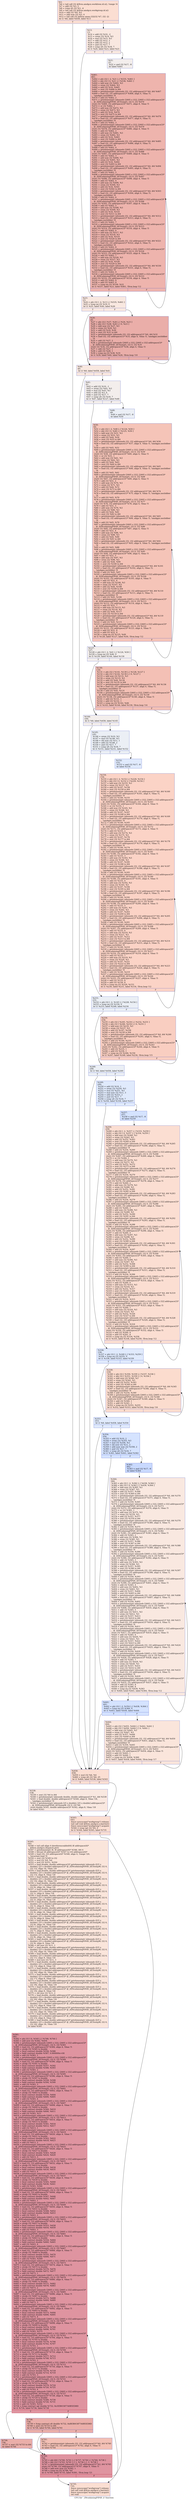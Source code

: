 digraph "CFG for '_Z9cudaisingPiPdS_ii' function" {
	label="CFG for '_Z9cudaisingPiPdS_ii' function";

	Node0x538f000 [shape=record,color="#3d50c3ff", style=filled, fillcolor="#f7b59970",label="{%5:\l  %6 = tail call i32 @llvm.amdgcn.workitem.id.x(), !range !4\l  %7 = add i32 %3, 2\l  %8 = icmp slt i32 %3, -4\l  %9 = tail call i32 @llvm.amdgcn.workgroup.id.x()\l  %10 = add i32 %9, %3\l  %11 = add nsw i32 %3, 4\l  %12 = tail call i32 @llvm.smax.i32(i32 %7, i32 -2)\l  br i1 %8, label %458, label %13\l|{<s0>T|<s1>F}}"];
	Node0x538f000:s0 -> Node0x5390aa0;
	Node0x538f000:s1 -> Node0x5390b30;
	Node0x5390b30 [shape=record,color="#3d50c3ff", style=filled, fillcolor="#f1ccb870",label="{%13:\l13:                                               \l  %14 = add i32 %10, -2\l  %15 = urem i32 %14, %3\l  %16 = mul i32 %15, %3\l  %17 = add i32 %12, 3\l  %18 = add i32 %12, 2\l  %19 = and i32 %17, 7\l  %20 = icmp ult i32 %18, 7\l  br i1 %20, label %23, label %21\l|{<s0>T|<s1>F}}"];
	Node0x5390b30:s0 -> Node0x5391170;
	Node0x5390b30:s1 -> Node0x53911c0;
	Node0x53911c0 [shape=record,color="#3d50c3ff", style=filled, fillcolor="#e3d9d370",label="{%21:\l21:                                               \l  %22 = and i32 %17, -8\l  br label %461\l}"];
	Node0x53911c0 -> Node0x5391390;
	Node0x5391170 [shape=record,color="#3d50c3ff", style=filled, fillcolor="#f1ccb870",label="{%23:\l23:                                               \l  %24 = phi i32 [ -2, %13 ], [ %535, %461 ]\l  %25 = icmp eq i32 %19, 0\l  br i1 %25, label %40, label %26\l|{<s0>T|<s1>F}}"];
	Node0x5391170:s0 -> Node0x53915f0;
	Node0x5391170:s1 -> Node0x5391680;
	Node0x5391680 [shape=record,color="#3d50c3ff", style=filled, fillcolor="#d0473d70",label="{%26:\l26:                                               \l  %27 = phi i32 [ %37, %26 ], [ %24, %23 ]\l  %28 = phi i32 [ %38, %26 ], [ 0, %23 ]\l  %29 = add nsw i32 %27, %3\l  %30 = srem i32 %29, %3\l  %31 = add i32 %16, %30\l  %32 = zext i32 %31 to i64\l  %33 = getelementptr inbounds i32, i32 addrspace(1)* %0, i64 %32\l  %34 = load i32, i32 addrspace(1)* %33, align 4, !tbaa !5, !amdgpu.noclobber\l... !9\l  %35 = add i32 %27, 2\l  %36 = getelementptr inbounds [2605 x i32], [2605 x i32] addrspace(3)*\l... @_ZZ9cudaisingPiPdS_iiE5tempG, i32 0, i32 %35\l  store i32 %34, i32 addrspace(3)* %36, align 4, !tbaa !5\l  %37 = add i32 %27, 1\l  %38 = add i32 %28, 1\l  %39 = icmp eq i32 %38, %19\l  br i1 %39, label %40, label %26, !llvm.loop !10\l|{<s0>T|<s1>F}}"];
	Node0x5391680:s0 -> Node0x53915f0;
	Node0x5391680:s1 -> Node0x5391680;
	Node0x53915f0 [shape=record,color="#3d50c3ff", style=filled, fillcolor="#f1ccb870",label="{%40:\l40:                                               \l  br i1 %8, label %458, label %41\l|{<s0>T|<s1>F}}"];
	Node0x53915f0:s0 -> Node0x5390aa0;
	Node0x53915f0:s1 -> Node0x5392c80;
	Node0x5392c80 [shape=record,color="#3d50c3ff", style=filled, fillcolor="#e3d9d370",label="{%41:\l41:                                               \l  %42 = add i32 %10, -1\l  %43 = urem i32 %42, %3\l  %44 = mul i32 %43, %3\l  %45 = add i32 %3, 6\l  %46 = and i32 %17, 7\l  %47 = icmp ult i32 %18, 7\l  br i1 %47, label %127, label %48\l|{<s0>T|<s1>F}}"];
	Node0x5392c80:s0 -> Node0x53930e0;
	Node0x5392c80:s1 -> Node0x5393130;
	Node0x5393130 [shape=record,color="#3d50c3ff", style=filled, fillcolor="#d1dae970",label="{%48:\l48:                                               \l  %49 = and i32 %17, -8\l  br label %50\l}"];
	Node0x5393130 -> Node0x5393300;
	Node0x5393300 [shape=record,color="#3d50c3ff", style=filled, fillcolor="#e97a5f70",label="{%50:\l50:                                               \l  %51 = phi i32 [ -2, %48 ], [ %124, %50 ]\l  %52 = phi i32 [ 0, %48 ], [ %125, %50 ]\l  %53 = add nsw i32 %51, %3\l  %54 = srem i32 %53, %3\l  %55 = add i32 %44, %54\l  %56 = zext i32 %55 to i64\l  %57 = getelementptr inbounds i32, i32 addrspace(1)* %0, i64 %56\l  %58 = load i32, i32 addrspace(1)* %57, align 4, !tbaa !5, !amdgpu.noclobber\l... !9\l  %59 = add i32 %45, %51\l  %60 = getelementptr inbounds [2605 x i32], [2605 x i32] addrspace(3)*\l... @_ZZ9cudaisingPiPdS_iiE5tempG, i32 0, i32 %59\l  store i32 %58, i32 addrspace(3)* %60, align 4, !tbaa !5\l  %61 = or i32 %51, 1\l  %62 = add nsw i32 %61, %3\l  %63 = srem i32 %62, %3\l  %64 = add i32 %44, %63\l  %65 = zext i32 %64 to i64\l  %66 = getelementptr inbounds i32, i32 addrspace(1)* %0, i64 %65\l  %67 = load i32, i32 addrspace(1)* %66, align 4, !tbaa !5, !amdgpu.noclobber\l... !9\l  %68 = add i32 %45, %61\l  %69 = getelementptr inbounds [2605 x i32], [2605 x i32] addrspace(3)*\l... @_ZZ9cudaisingPiPdS_iiE5tempG, i32 0, i32 %68\l  store i32 %67, i32 addrspace(3)* %69, align 4, !tbaa !5\l  %70 = add i32 %51, 2\l  %71 = add nsw i32 %70, %3\l  %72 = srem i32 %71, %3\l  %73 = add i32 %44, %72\l  %74 = zext i32 %73 to i64\l  %75 = getelementptr inbounds i32, i32 addrspace(1)* %0, i64 %74\l  %76 = load i32, i32 addrspace(1)* %75, align 4, !tbaa !5, !amdgpu.noclobber\l... !9\l  %77 = add i32 %45, %70\l  %78 = getelementptr inbounds [2605 x i32], [2605 x i32] addrspace(3)*\l... @_ZZ9cudaisingPiPdS_iiE5tempG, i32 0, i32 %77\l  store i32 %76, i32 addrspace(3)* %78, align 4, !tbaa !5\l  %79 = add i32 %51, 3\l  %80 = add nsw i32 %79, %3\l  %81 = srem i32 %80, %3\l  %82 = add i32 %44, %81\l  %83 = zext i32 %82 to i64\l  %84 = getelementptr inbounds i32, i32 addrspace(1)* %0, i64 %83\l  %85 = load i32, i32 addrspace(1)* %84, align 4, !tbaa !5, !amdgpu.noclobber\l... !9\l  %86 = add i32 %45, %79\l  %87 = getelementptr inbounds [2605 x i32], [2605 x i32] addrspace(3)*\l... @_ZZ9cudaisingPiPdS_iiE5tempG, i32 0, i32 %86\l  store i32 %85, i32 addrspace(3)* %87, align 4, !tbaa !5\l  %88 = add i32 %51, 4\l  %89 = add nsw i32 %88, %3\l  %90 = srem i32 %89, %3\l  %91 = add i32 %44, %90\l  %92 = zext i32 %91 to i64\l  %93 = getelementptr inbounds i32, i32 addrspace(1)* %0, i64 %92\l  %94 = load i32, i32 addrspace(1)* %93, align 4, !tbaa !5, !amdgpu.noclobber\l... !9\l  %95 = add i32 %45, %88\l  %96 = getelementptr inbounds [2605 x i32], [2605 x i32] addrspace(3)*\l... @_ZZ9cudaisingPiPdS_iiE5tempG, i32 0, i32 %95\l  store i32 %94, i32 addrspace(3)* %96, align 4, !tbaa !5\l  %97 = add i32 %51, 5\l  %98 = add nsw i32 %97, %3\l  %99 = srem i32 %98, %3\l  %100 = add i32 %44, %99\l  %101 = zext i32 %100 to i64\l  %102 = getelementptr inbounds i32, i32 addrspace(1)* %0, i64 %101\l  %103 = load i32, i32 addrspace(1)* %102, align 4, !tbaa !5,\l... !amdgpu.noclobber !9\l  %104 = add i32 %45, %97\l  %105 = getelementptr inbounds [2605 x i32], [2605 x i32] addrspace(3)*\l... @_ZZ9cudaisingPiPdS_iiE5tempG, i32 0, i32 %104\l  store i32 %103, i32 addrspace(3)* %105, align 4, !tbaa !5\l  %106 = add i32 %51, 6\l  %107 = add nsw i32 %106, %3\l  %108 = srem i32 %107, %3\l  %109 = add i32 %44, %108\l  %110 = zext i32 %109 to i64\l  %111 = getelementptr inbounds i32, i32 addrspace(1)* %0, i64 %110\l  %112 = load i32, i32 addrspace(1)* %111, align 4, !tbaa !5,\l... !amdgpu.noclobber !9\l  %113 = add i32 %45, %106\l  %114 = getelementptr inbounds [2605 x i32], [2605 x i32] addrspace(3)*\l... @_ZZ9cudaisingPiPdS_iiE5tempG, i32 0, i32 %113\l  store i32 %112, i32 addrspace(3)* %114, align 4, !tbaa !5\l  %115 = add i32 %51, 7\l  %116 = add nsw i32 %115, %3\l  %117 = srem i32 %116, %3\l  %118 = add i32 %44, %117\l  %119 = zext i32 %118 to i64\l  %120 = getelementptr inbounds i32, i32 addrspace(1)* %0, i64 %119\l  %121 = load i32, i32 addrspace(1)* %120, align 4, !tbaa !5,\l... !amdgpu.noclobber !9\l  %122 = add i32 %45, %115\l  %123 = getelementptr inbounds [2605 x i32], [2605 x i32] addrspace(3)*\l... @_ZZ9cudaisingPiPdS_iiE5tempG, i32 0, i32 %122\l  store i32 %121, i32 addrspace(3)* %123, align 4, !tbaa !5\l  %124 = add i32 %51, 8\l  %125 = add i32 %52, 8\l  %126 = icmp eq i32 %125, %49\l  br i1 %126, label %127, label %50, !llvm.loop !12\l|{<s0>T|<s1>F}}"];
	Node0x5393300:s0 -> Node0x53930e0;
	Node0x5393300:s1 -> Node0x5393300;
	Node0x53930e0 [shape=record,color="#3d50c3ff", style=filled, fillcolor="#e3d9d370",label="{%127:\l127:                                              \l  %128 = phi i32 [ -2, %41 ], [ %124, %50 ]\l  %129 = icmp eq i32 %46, 0\l  br i1 %129, label %144, label %130\l|{<s0>T|<s1>F}}"];
	Node0x53930e0:s0 -> Node0x5394460;
	Node0x53930e0:s1 -> Node0x53944b0;
	Node0x53944b0 [shape=record,color="#3d50c3ff", style=filled, fillcolor="#e5705870",label="{%130:\l130:                                              \l  %131 = phi i32 [ %141, %130 ], [ %128, %127 ]\l  %132 = phi i32 [ %142, %130 ], [ 0, %127 ]\l  %133 = add nsw i32 %131, %3\l  %134 = srem i32 %133, %3\l  %135 = add i32 %44, %134\l  %136 = zext i32 %135 to i64\l  %137 = getelementptr inbounds i32, i32 addrspace(1)* %0, i64 %136\l  %138 = load i32, i32 addrspace(1)* %137, align 4, !tbaa !5,\l... !amdgpu.noclobber !9\l  %139 = add i32 %45, %131\l  %140 = getelementptr inbounds [2605 x i32], [2605 x i32] addrspace(3)*\l... @_ZZ9cudaisingPiPdS_iiE5tempG, i32 0, i32 %139\l  store i32 %138, i32 addrspace(3)* %140, align 4, !tbaa !5\l  %141 = add i32 %131, 1\l  %142 = add i32 %132, 1\l  %143 = icmp eq i32 %142, %46\l  br i1 %143, label %144, label %130, !llvm.loop !14\l|{<s0>T|<s1>F}}"];
	Node0x53944b0:s0 -> Node0x5394460;
	Node0x53944b0:s1 -> Node0x53944b0;
	Node0x5394460 [shape=record,color="#3d50c3ff", style=filled, fillcolor="#e3d9d370",label="{%144:\l144:                                              \l  br i1 %8, label %458, label %145\l|{<s0>T|<s1>F}}"];
	Node0x5394460:s0 -> Node0x5390aa0;
	Node0x5394460:s1 -> Node0x53980f0;
	Node0x53980f0 [shape=record,color="#3d50c3ff", style=filled, fillcolor="#d1dae970",label="{%145:\l145:                                              \l  %146 = urem i32 %10, %3\l  %147 = mul i32 %146, %3\l  %148 = shl nsw i32 %11, 1\l  %149 = add i32 %148, 2\l  %150 = and i32 %17, 7\l  %151 = icmp ult i32 %18, 7\l  br i1 %151, label %231, label %152\l|{<s0>T|<s1>F}}"];
	Node0x53980f0:s0 -> Node0x5398550;
	Node0x53980f0:s1 -> Node0x53985a0;
	Node0x53985a0 [shape=record,color="#3d50c3ff", style=filled, fillcolor="#b9d0f970",label="{%152:\l152:                                              \l  %153 = and i32 %17, -8\l  br label %154\l}"];
	Node0x53985a0 -> Node0x5398770;
	Node0x5398770 [shape=record,color="#3d50c3ff", style=filled, fillcolor="#f59c7d70",label="{%154:\l154:                                              \l  %155 = phi i32 [ -2, %152 ], [ %228, %154 ]\l  %156 = phi i32 [ 0, %152 ], [ %229, %154 ]\l  %157 = add nsw i32 %155, %3\l  %158 = srem i32 %157, %3\l  %159 = add i32 %147, %158\l  %160 = zext i32 %159 to i64\l  %161 = getelementptr inbounds i32, i32 addrspace(1)* %0, i64 %160\l  %162 = load i32, i32 addrspace(1)* %161, align 4, !tbaa !5,\l... !amdgpu.noclobber !9\l  %163 = add i32 %149, %155\l  %164 = getelementptr inbounds [2605 x i32], [2605 x i32] addrspace(3)*\l... @_ZZ9cudaisingPiPdS_iiE5tempG, i32 0, i32 %163\l  store i32 %162, i32 addrspace(3)* %164, align 8, !tbaa !5\l  %165 = or i32 %155, 1\l  %166 = add nsw i32 %165, %3\l  %167 = srem i32 %166, %3\l  %168 = add i32 %147, %167\l  %169 = zext i32 %168 to i64\l  %170 = getelementptr inbounds i32, i32 addrspace(1)* %0, i64 %169\l  %171 = load i32, i32 addrspace(1)* %170, align 4, !tbaa !5,\l... !amdgpu.noclobber !9\l  %172 = add i32 %149, %165\l  %173 = getelementptr inbounds [2605 x i32], [2605 x i32] addrspace(3)*\l... @_ZZ9cudaisingPiPdS_iiE5tempG, i32 0, i32 %172\l  store i32 %171, i32 addrspace(3)* %173, align 4, !tbaa !5\l  %174 = add i32 %155, 2\l  %175 = add nsw i32 %174, %3\l  %176 = srem i32 %175, %3\l  %177 = add i32 %147, %176\l  %178 = zext i32 %177 to i64\l  %179 = getelementptr inbounds i32, i32 addrspace(1)* %0, i64 %178\l  %180 = load i32, i32 addrspace(1)* %179, align 4, !tbaa !5,\l... !amdgpu.noclobber !9\l  %181 = add i32 %149, %174\l  %182 = getelementptr inbounds [2605 x i32], [2605 x i32] addrspace(3)*\l... @_ZZ9cudaisingPiPdS_iiE5tempG, i32 0, i32 %181\l  store i32 %180, i32 addrspace(3)* %182, align 8, !tbaa !5\l  %183 = add i32 %155, 3\l  %184 = add nsw i32 %183, %3\l  %185 = srem i32 %184, %3\l  %186 = add i32 %147, %185\l  %187 = zext i32 %186 to i64\l  %188 = getelementptr inbounds i32, i32 addrspace(1)* %0, i64 %187\l  %189 = load i32, i32 addrspace(1)* %188, align 4, !tbaa !5,\l... !amdgpu.noclobber !9\l  %190 = add i32 %149, %183\l  %191 = getelementptr inbounds [2605 x i32], [2605 x i32] addrspace(3)*\l... @_ZZ9cudaisingPiPdS_iiE5tempG, i32 0, i32 %190\l  store i32 %189, i32 addrspace(3)* %191, align 4, !tbaa !5\l  %192 = add i32 %155, 4\l  %193 = add nsw i32 %192, %3\l  %194 = srem i32 %193, %3\l  %195 = add i32 %147, %194\l  %196 = zext i32 %195 to i64\l  %197 = getelementptr inbounds i32, i32 addrspace(1)* %0, i64 %196\l  %198 = load i32, i32 addrspace(1)* %197, align 4, !tbaa !5,\l... !amdgpu.noclobber !9\l  %199 = add i32 %149, %192\l  %200 = getelementptr inbounds [2605 x i32], [2605 x i32] addrspace(3)*\l... @_ZZ9cudaisingPiPdS_iiE5tempG, i32 0, i32 %199\l  store i32 %198, i32 addrspace(3)* %200, align 8, !tbaa !5\l  %201 = add i32 %155, 5\l  %202 = add nsw i32 %201, %3\l  %203 = srem i32 %202, %3\l  %204 = add i32 %147, %203\l  %205 = zext i32 %204 to i64\l  %206 = getelementptr inbounds i32, i32 addrspace(1)* %0, i64 %205\l  %207 = load i32, i32 addrspace(1)* %206, align 4, !tbaa !5,\l... !amdgpu.noclobber !9\l  %208 = add i32 %149, %201\l  %209 = getelementptr inbounds [2605 x i32], [2605 x i32] addrspace(3)*\l... @_ZZ9cudaisingPiPdS_iiE5tempG, i32 0, i32 %208\l  store i32 %207, i32 addrspace(3)* %209, align 4, !tbaa !5\l  %210 = add i32 %155, 6\l  %211 = add nsw i32 %210, %3\l  %212 = srem i32 %211, %3\l  %213 = add i32 %147, %212\l  %214 = zext i32 %213 to i64\l  %215 = getelementptr inbounds i32, i32 addrspace(1)* %0, i64 %214\l  %216 = load i32, i32 addrspace(1)* %215, align 4, !tbaa !5,\l... !amdgpu.noclobber !9\l  %217 = add i32 %149, %210\l  %218 = getelementptr inbounds [2605 x i32], [2605 x i32] addrspace(3)*\l... @_ZZ9cudaisingPiPdS_iiE5tempG, i32 0, i32 %217\l  store i32 %216, i32 addrspace(3)* %218, align 8, !tbaa !5\l  %219 = add i32 %155, 7\l  %220 = add nsw i32 %219, %3\l  %221 = srem i32 %220, %3\l  %222 = add i32 %147, %221\l  %223 = zext i32 %222 to i64\l  %224 = getelementptr inbounds i32, i32 addrspace(1)* %0, i64 %223\l  %225 = load i32, i32 addrspace(1)* %224, align 4, !tbaa !5,\l... !amdgpu.noclobber !9\l  %226 = add i32 %149, %219\l  %227 = getelementptr inbounds [2605 x i32], [2605 x i32] addrspace(3)*\l... @_ZZ9cudaisingPiPdS_iiE5tempG, i32 0, i32 %226\l  store i32 %225, i32 addrspace(3)* %227, align 4, !tbaa !5\l  %228 = add i32 %155, 8\l  %229 = add i32 %156, 8\l  %230 = icmp eq i32 %229, %153\l  br i1 %230, label %231, label %154, !llvm.loop !12\l|{<s0>T|<s1>F}}"];
	Node0x5398770:s0 -> Node0x5398550;
	Node0x5398770:s1 -> Node0x5398770;
	Node0x5398550 [shape=record,color="#3d50c3ff", style=filled, fillcolor="#d1dae970",label="{%231:\l231:                                              \l  %232 = phi i32 [ -2, %145 ], [ %228, %154 ]\l  %233 = icmp eq i32 %150, 0\l  br i1 %233, label %248, label %234\l|{<s0>T|<s1>F}}"];
	Node0x5398550:s0 -> Node0x539c1e0;
	Node0x5398550:s1 -> Node0x539c230;
	Node0x539c230 [shape=record,color="#3d50c3ff", style=filled, fillcolor="#f2907270",label="{%234:\l234:                                              \l  %235 = phi i32 [ %245, %234 ], [ %232, %231 ]\l  %236 = phi i32 [ %246, %234 ], [ 0, %231 ]\l  %237 = add nsw i32 %235, %3\l  %238 = srem i32 %237, %3\l  %239 = add i32 %147, %238\l  %240 = zext i32 %239 to i64\l  %241 = getelementptr inbounds i32, i32 addrspace(1)* %0, i64 %240\l  %242 = load i32, i32 addrspace(1)* %241, align 4, !tbaa !5,\l... !amdgpu.noclobber !9\l  %243 = add i32 %149, %235\l  %244 = getelementptr inbounds [2605 x i32], [2605 x i32] addrspace(3)*\l... @_ZZ9cudaisingPiPdS_iiE5tempG, i32 0, i32 %243\l  store i32 %242, i32 addrspace(3)* %244, align 4, !tbaa !5\l  %245 = add i32 %235, 1\l  %246 = add i32 %236, 1\l  %247 = icmp eq i32 %246, %150\l  br i1 %247, label %248, label %234, !llvm.loop !15\l|{<s0>T|<s1>F}}"];
	Node0x539c230:s0 -> Node0x539c1e0;
	Node0x539c230:s1 -> Node0x539c230;
	Node0x539c1e0 [shape=record,color="#3d50c3ff", style=filled, fillcolor="#d1dae970",label="{%248:\l248:                                              \l  br i1 %8, label %458, label %249\l|{<s0>T|<s1>F}}"];
	Node0x539c1e0:s0 -> Node0x5390aa0;
	Node0x539c1e0:s1 -> Node0x539ccf0;
	Node0x539ccf0 [shape=record,color="#3d50c3ff", style=filled, fillcolor="#b9d0f970",label="{%249:\l249:                                              \l  %250 = add i32 %10, 1\l  %251 = urem i32 %250, %3\l  %252 = mul i32 %251, %3\l  %253 = mul nsw i32 %11, 3\l  %254 = add i32 %253, 2\l  %255 = and i32 %17, 7\l  %256 = icmp ult i32 %18, 7\l  br i1 %256, label %336, label %257\l|{<s0>T|<s1>F}}"];
	Node0x539ccf0:s0 -> Node0x5397070;
	Node0x539ccf0:s1 -> Node0x53970c0;
	Node0x53970c0 [shape=record,color="#3d50c3ff", style=filled, fillcolor="#a1c0ff70",label="{%257:\l257:                                              \l  %258 = and i32 %17, -8\l  br label %259\l}"];
	Node0x53970c0 -> Node0x5397290;
	Node0x5397290 [shape=record,color="#3d50c3ff", style=filled, fillcolor="#f7b59970",label="{%259:\l259:                                              \l  %260 = phi i32 [ -2, %257 ], [ %333, %259 ]\l  %261 = phi i32 [ 0, %257 ], [ %334, %259 ]\l  %262 = add nsw i32 %260, %3\l  %263 = srem i32 %262, %3\l  %264 = add i32 %252, %263\l  %265 = zext i32 %264 to i64\l  %266 = getelementptr inbounds i32, i32 addrspace(1)* %0, i64 %265\l  %267 = load i32, i32 addrspace(1)* %266, align 4, !tbaa !5,\l... !amdgpu.noclobber !9\l  %268 = add i32 %254, %260\l  %269 = getelementptr inbounds [2605 x i32], [2605 x i32] addrspace(3)*\l... @_ZZ9cudaisingPiPdS_iiE5tempG, i32 0, i32 %268\l  store i32 %267, i32 addrspace(3)* %269, align 4, !tbaa !5\l  %270 = or i32 %260, 1\l  %271 = add nsw i32 %270, %3\l  %272 = srem i32 %271, %3\l  %273 = add i32 %252, %272\l  %274 = zext i32 %273 to i64\l  %275 = getelementptr inbounds i32, i32 addrspace(1)* %0, i64 %274\l  %276 = load i32, i32 addrspace(1)* %275, align 4, !tbaa !5,\l... !amdgpu.noclobber !9\l  %277 = add i32 %254, %270\l  %278 = getelementptr inbounds [2605 x i32], [2605 x i32] addrspace(3)*\l... @_ZZ9cudaisingPiPdS_iiE5tempG, i32 0, i32 %277\l  store i32 %276, i32 addrspace(3)* %278, align 4, !tbaa !5\l  %279 = add i32 %260, 2\l  %280 = add nsw i32 %279, %3\l  %281 = srem i32 %280, %3\l  %282 = add i32 %252, %281\l  %283 = zext i32 %282 to i64\l  %284 = getelementptr inbounds i32, i32 addrspace(1)* %0, i64 %283\l  %285 = load i32, i32 addrspace(1)* %284, align 4, !tbaa !5,\l... !amdgpu.noclobber !9\l  %286 = add i32 %254, %279\l  %287 = getelementptr inbounds [2605 x i32], [2605 x i32] addrspace(3)*\l... @_ZZ9cudaisingPiPdS_iiE5tempG, i32 0, i32 %286\l  store i32 %285, i32 addrspace(3)* %287, align 4, !tbaa !5\l  %288 = add i32 %260, 3\l  %289 = add nsw i32 %288, %3\l  %290 = srem i32 %289, %3\l  %291 = add i32 %252, %290\l  %292 = zext i32 %291 to i64\l  %293 = getelementptr inbounds i32, i32 addrspace(1)* %0, i64 %292\l  %294 = load i32, i32 addrspace(1)* %293, align 4, !tbaa !5,\l... !amdgpu.noclobber !9\l  %295 = add i32 %254, %288\l  %296 = getelementptr inbounds [2605 x i32], [2605 x i32] addrspace(3)*\l... @_ZZ9cudaisingPiPdS_iiE5tempG, i32 0, i32 %295\l  store i32 %294, i32 addrspace(3)* %296, align 4, !tbaa !5\l  %297 = add i32 %260, 4\l  %298 = add nsw i32 %297, %3\l  %299 = srem i32 %298, %3\l  %300 = add i32 %252, %299\l  %301 = zext i32 %300 to i64\l  %302 = getelementptr inbounds i32, i32 addrspace(1)* %0, i64 %301\l  %303 = load i32, i32 addrspace(1)* %302, align 4, !tbaa !5,\l... !amdgpu.noclobber !9\l  %304 = add i32 %254, %297\l  %305 = getelementptr inbounds [2605 x i32], [2605 x i32] addrspace(3)*\l... @_ZZ9cudaisingPiPdS_iiE5tempG, i32 0, i32 %304\l  store i32 %303, i32 addrspace(3)* %305, align 4, !tbaa !5\l  %306 = add i32 %260, 5\l  %307 = add nsw i32 %306, %3\l  %308 = srem i32 %307, %3\l  %309 = add i32 %252, %308\l  %310 = zext i32 %309 to i64\l  %311 = getelementptr inbounds i32, i32 addrspace(1)* %0, i64 %310\l  %312 = load i32, i32 addrspace(1)* %311, align 4, !tbaa !5,\l... !amdgpu.noclobber !9\l  %313 = add i32 %254, %306\l  %314 = getelementptr inbounds [2605 x i32], [2605 x i32] addrspace(3)*\l... @_ZZ9cudaisingPiPdS_iiE5tempG, i32 0, i32 %313\l  store i32 %312, i32 addrspace(3)* %314, align 4, !tbaa !5\l  %315 = add i32 %260, 6\l  %316 = add nsw i32 %315, %3\l  %317 = srem i32 %316, %3\l  %318 = add i32 %252, %317\l  %319 = zext i32 %318 to i64\l  %320 = getelementptr inbounds i32, i32 addrspace(1)* %0, i64 %319\l  %321 = load i32, i32 addrspace(1)* %320, align 4, !tbaa !5,\l... !amdgpu.noclobber !9\l  %322 = add i32 %254, %315\l  %323 = getelementptr inbounds [2605 x i32], [2605 x i32] addrspace(3)*\l... @_ZZ9cudaisingPiPdS_iiE5tempG, i32 0, i32 %322\l  store i32 %321, i32 addrspace(3)* %323, align 4, !tbaa !5\l  %324 = add i32 %260, 7\l  %325 = add nsw i32 %324, %3\l  %326 = srem i32 %325, %3\l  %327 = add i32 %252, %326\l  %328 = zext i32 %327 to i64\l  %329 = getelementptr inbounds i32, i32 addrspace(1)* %0, i64 %328\l  %330 = load i32, i32 addrspace(1)* %329, align 4, !tbaa !5,\l... !amdgpu.noclobber !9\l  %331 = add i32 %254, %324\l  %332 = getelementptr inbounds [2605 x i32], [2605 x i32] addrspace(3)*\l... @_ZZ9cudaisingPiPdS_iiE5tempG, i32 0, i32 %331\l  store i32 %330, i32 addrspace(3)* %332, align 4, !tbaa !5\l  %333 = add i32 %260, 8\l  %334 = add i32 %261, 8\l  %335 = icmp eq i32 %334, %258\l  br i1 %335, label %336, label %259, !llvm.loop !12\l|{<s0>T|<s1>F}}"];
	Node0x5397290:s0 -> Node0x5397070;
	Node0x5397290:s1 -> Node0x5397290;
	Node0x5397070 [shape=record,color="#3d50c3ff", style=filled, fillcolor="#b9d0f970",label="{%336:\l336:                                              \l  %337 = phi i32 [ -2, %249 ], [ %333, %259 ]\l  %338 = icmp eq i32 %255, 0\l  br i1 %338, label %353, label %339\l|{<s0>T|<s1>F}}"];
	Node0x5397070:s0 -> Node0x53a2130;
	Node0x5397070:s1 -> Node0x53a2180;
	Node0x53a2180 [shape=record,color="#3d50c3ff", style=filled, fillcolor="#f7af9170",label="{%339:\l339:                                              \l  %340 = phi i32 [ %350, %339 ], [ %337, %336 ]\l  %341 = phi i32 [ %351, %339 ], [ 0, %336 ]\l  %342 = add nsw i32 %340, %3\l  %343 = srem i32 %342, %3\l  %344 = add i32 %252, %343\l  %345 = zext i32 %344 to i64\l  %346 = getelementptr inbounds i32, i32 addrspace(1)* %0, i64 %345\l  %347 = load i32, i32 addrspace(1)* %346, align 4, !tbaa !5,\l... !amdgpu.noclobber !9\l  %348 = add i32 %254, %340\l  %349 = getelementptr inbounds [2605 x i32], [2605 x i32] addrspace(3)*\l... @_ZZ9cudaisingPiPdS_iiE5tempG, i32 0, i32 %348\l  store i32 %347, i32 addrspace(3)* %349, align 4, !tbaa !5\l  %350 = add i32 %340, 1\l  %351 = add i32 %341, 1\l  %352 = icmp eq i32 %351, %255\l  br i1 %352, label %353, label %339, !llvm.loop !16\l|{<s0>T|<s1>F}}"];
	Node0x53a2180:s0 -> Node0x53a2130;
	Node0x53a2180:s1 -> Node0x53a2180;
	Node0x53a2130 [shape=record,color="#3d50c3ff", style=filled, fillcolor="#b9d0f970",label="{%353:\l353:                                              \l  br i1 %8, label %458, label %354\l|{<s0>T|<s1>F}}"];
	Node0x53a2130:s0 -> Node0x5390aa0;
	Node0x53a2130:s1 -> Node0x53a2c10;
	Node0x53a2c10 [shape=record,color="#3d50c3ff", style=filled, fillcolor="#a1c0ff70",label="{%354:\l354:                                              \l  %355 = add i32 %10, 2\l  %356 = urem i32 %355, %3\l  %357 = mul i32 %356, %3\l  %358 = shl nsw i32 %11, 2\l  %359 = add nuw nsw i32 %358, 2\l  %360 = and i32 %17, 7\l  %361 = icmp ult i32 %18, 7\l  br i1 %361, label %441, label %362\l|{<s0>T|<s1>F}}"];
	Node0x53a2c10:s0 -> Node0x53a3100;
	Node0x53a2c10:s1 -> Node0x53a3150;
	Node0x53a3150 [shape=record,color="#3d50c3ff", style=filled, fillcolor="#85a8fc70",label="{%362:\l362:                                              \l  %363 = and i32 %17, -8\l  br label %364\l}"];
	Node0x53a3150 -> Node0x53a3320;
	Node0x53a3320 [shape=record,color="#3d50c3ff", style=filled, fillcolor="#f1ccb870",label="{%364:\l364:                                              \l  %365 = phi i32 [ -2, %362 ], [ %438, %364 ]\l  %366 = phi i32 [ 0, %362 ], [ %439, %364 ]\l  %367 = add nsw i32 %365, %3\l  %368 = srem i32 %367, %3\l  %369 = add i32 %357, %368\l  %370 = zext i32 %369 to i64\l  %371 = getelementptr inbounds i32, i32 addrspace(1)* %0, i64 %370\l  %372 = load i32, i32 addrspace(1)* %371, align 4, !tbaa !5,\l... !amdgpu.noclobber !9\l  %373 = add i32 %359, %365\l  %374 = getelementptr inbounds [2605 x i32], [2605 x i32] addrspace(3)*\l... @_ZZ9cudaisingPiPdS_iiE5tempG, i32 0, i32 %373\l  store i32 %372, i32 addrspace(3)* %374, align 8, !tbaa !5\l  %375 = or i32 %365, 1\l  %376 = add nsw i32 %375, %3\l  %377 = srem i32 %376, %3\l  %378 = add i32 %357, %377\l  %379 = zext i32 %378 to i64\l  %380 = getelementptr inbounds i32, i32 addrspace(1)* %0, i64 %379\l  %381 = load i32, i32 addrspace(1)* %380, align 4, !tbaa !5,\l... !amdgpu.noclobber !9\l  %382 = add i32 %359, %375\l  %383 = getelementptr inbounds [2605 x i32], [2605 x i32] addrspace(3)*\l... @_ZZ9cudaisingPiPdS_iiE5tempG, i32 0, i32 %382\l  store i32 %381, i32 addrspace(3)* %383, align 4, !tbaa !5\l  %384 = add i32 %365, 2\l  %385 = add nsw i32 %384, %3\l  %386 = srem i32 %385, %3\l  %387 = add i32 %357, %386\l  %388 = zext i32 %387 to i64\l  %389 = getelementptr inbounds i32, i32 addrspace(1)* %0, i64 %388\l  %390 = load i32, i32 addrspace(1)* %389, align 4, !tbaa !5,\l... !amdgpu.noclobber !9\l  %391 = add i32 %359, %384\l  %392 = getelementptr inbounds [2605 x i32], [2605 x i32] addrspace(3)*\l... @_ZZ9cudaisingPiPdS_iiE5tempG, i32 0, i32 %391\l  store i32 %390, i32 addrspace(3)* %392, align 8, !tbaa !5\l  %393 = add i32 %365, 3\l  %394 = add nsw i32 %393, %3\l  %395 = srem i32 %394, %3\l  %396 = add i32 %357, %395\l  %397 = zext i32 %396 to i64\l  %398 = getelementptr inbounds i32, i32 addrspace(1)* %0, i64 %397\l  %399 = load i32, i32 addrspace(1)* %398, align 4, !tbaa !5,\l... !amdgpu.noclobber !9\l  %400 = add i32 %359, %393\l  %401 = getelementptr inbounds [2605 x i32], [2605 x i32] addrspace(3)*\l... @_ZZ9cudaisingPiPdS_iiE5tempG, i32 0, i32 %400\l  store i32 %399, i32 addrspace(3)* %401, align 4, !tbaa !5\l  %402 = add i32 %365, 4\l  %403 = add nsw i32 %402, %3\l  %404 = srem i32 %403, %3\l  %405 = add i32 %357, %404\l  %406 = zext i32 %405 to i64\l  %407 = getelementptr inbounds i32, i32 addrspace(1)* %0, i64 %406\l  %408 = load i32, i32 addrspace(1)* %407, align 4, !tbaa !5,\l... !amdgpu.noclobber !9\l  %409 = add i32 %359, %402\l  %410 = getelementptr inbounds [2605 x i32], [2605 x i32] addrspace(3)*\l... @_ZZ9cudaisingPiPdS_iiE5tempG, i32 0, i32 %409\l  store i32 %408, i32 addrspace(3)* %410, align 8, !tbaa !5\l  %411 = add i32 %365, 5\l  %412 = add nsw i32 %411, %3\l  %413 = srem i32 %412, %3\l  %414 = add i32 %357, %413\l  %415 = zext i32 %414 to i64\l  %416 = getelementptr inbounds i32, i32 addrspace(1)* %0, i64 %415\l  %417 = load i32, i32 addrspace(1)* %416, align 4, !tbaa !5,\l... !amdgpu.noclobber !9\l  %418 = add i32 %359, %411\l  %419 = getelementptr inbounds [2605 x i32], [2605 x i32] addrspace(3)*\l... @_ZZ9cudaisingPiPdS_iiE5tempG, i32 0, i32 %418\l  store i32 %417, i32 addrspace(3)* %419, align 4, !tbaa !5\l  %420 = add i32 %365, 6\l  %421 = add nsw i32 %420, %3\l  %422 = srem i32 %421, %3\l  %423 = add i32 %357, %422\l  %424 = zext i32 %423 to i64\l  %425 = getelementptr inbounds i32, i32 addrspace(1)* %0, i64 %424\l  %426 = load i32, i32 addrspace(1)* %425, align 4, !tbaa !5,\l... !amdgpu.noclobber !9\l  %427 = add i32 %359, %420\l  %428 = getelementptr inbounds [2605 x i32], [2605 x i32] addrspace(3)*\l... @_ZZ9cudaisingPiPdS_iiE5tempG, i32 0, i32 %427\l  store i32 %426, i32 addrspace(3)* %428, align 8, !tbaa !5\l  %429 = add i32 %365, 7\l  %430 = add nsw i32 %429, %3\l  %431 = srem i32 %430, %3\l  %432 = add i32 %357, %431\l  %433 = zext i32 %432 to i64\l  %434 = getelementptr inbounds i32, i32 addrspace(1)* %0, i64 %433\l  %435 = load i32, i32 addrspace(1)* %434, align 4, !tbaa !5,\l... !amdgpu.noclobber !9\l  %436 = add i32 %359, %429\l  %437 = getelementptr inbounds [2605 x i32], [2605 x i32] addrspace(3)*\l... @_ZZ9cudaisingPiPdS_iiE5tempG, i32 0, i32 %436\l  store i32 %435, i32 addrspace(3)* %437, align 4, !tbaa !5\l  %438 = add i32 %365, 8\l  %439 = add i32 %366, 8\l  %440 = icmp eq i32 %439, %363\l  br i1 %440, label %441, label %364, !llvm.loop !12\l|{<s0>T|<s1>F}}"];
	Node0x53a3320:s0 -> Node0x53a3100;
	Node0x53a3320:s1 -> Node0x53a3320;
	Node0x53a3100 [shape=record,color="#3d50c3ff", style=filled, fillcolor="#a1c0ff70",label="{%441:\l441:                                              \l  %442 = phi i32 [ -2, %354 ], [ %438, %364 ]\l  %443 = icmp eq i32 %360, 0\l  br i1 %443, label %458, label %444\l|{<s0>T|<s1>F}}"];
	Node0x53a3100:s0 -> Node0x5390aa0;
	Node0x53a3100:s1 -> Node0x53a6be0;
	Node0x53a6be0 [shape=record,color="#3d50c3ff", style=filled, fillcolor="#f4c5ad70",label="{%444:\l444:                                              \l  %445 = phi i32 [ %455, %444 ], [ %442, %441 ]\l  %446 = phi i32 [ %456, %444 ], [ 0, %441 ]\l  %447 = add nsw i32 %445, %3\l  %448 = srem i32 %447, %3\l  %449 = add i32 %357, %448\l  %450 = zext i32 %449 to i64\l  %451 = getelementptr inbounds i32, i32 addrspace(1)* %0, i64 %450\l  %452 = load i32, i32 addrspace(1)* %451, align 4, !tbaa !5,\l... !amdgpu.noclobber !9\l  %453 = add i32 %359, %445\l  %454 = getelementptr inbounds [2605 x i32], [2605 x i32] addrspace(3)*\l... @_ZZ9cudaisingPiPdS_iiE5tempG, i32 0, i32 %453\l  store i32 %452, i32 addrspace(3)* %454, align 4, !tbaa !5\l  %455 = add i32 %445, 1\l  %456 = add i32 %446, 1\l  %457 = icmp eq i32 %456, %360\l  br i1 %457, label %458, label %444, !llvm.loop !17\l|{<s0>T|<s1>F}}"];
	Node0x53a6be0:s0 -> Node0x5390aa0;
	Node0x53a6be0:s1 -> Node0x53a6be0;
	Node0x5390aa0 [shape=record,color="#3d50c3ff", style=filled, fillcolor="#f7b59970",label="{%458:\l458:                                              \l  %459 = mul i32 %6, %4\l  %460 = icmp ult i32 %6, 25\l  br i1 %460, label %538, label %543\l|{<s0>T|<s1>F}}"];
	Node0x5390aa0:s0 -> Node0x53a7750;
	Node0x5390aa0:s1 -> Node0x53a77a0;
	Node0x5391390 [shape=record,color="#3d50c3ff", style=filled, fillcolor="#d8564670",label="{%461:\l461:                                              \l  %462 = phi i32 [ -2, %21 ], [ %535, %461 ]\l  %463 = phi i32 [ 0, %21 ], [ %536, %461 ]\l  %464 = add nsw i32 %462, %3\l  %465 = srem i32 %464, %3\l  %466 = add i32 %16, %465\l  %467 = zext i32 %466 to i64\l  %468 = getelementptr inbounds i32, i32 addrspace(1)* %0, i64 %467\l  %469 = load i32, i32 addrspace(1)* %468, align 4, !tbaa !5,\l... !amdgpu.noclobber !9\l  %470 = add i32 %462, 2\l  %471 = getelementptr inbounds [2605 x i32], [2605 x i32] addrspace(3)*\l... @_ZZ9cudaisingPiPdS_iiE5tempG, i32 0, i32 %470\l  store i32 %469, i32 addrspace(3)* %471, align 8, !tbaa !5\l  %472 = or i32 %462, 1\l  %473 = add nsw i32 %472, %3\l  %474 = srem i32 %473, %3\l  %475 = add i32 %16, %474\l  %476 = zext i32 %475 to i64\l  %477 = getelementptr inbounds i32, i32 addrspace(1)* %0, i64 %476\l  %478 = load i32, i32 addrspace(1)* %477, align 4, !tbaa !5,\l... !amdgpu.noclobber !9\l  %479 = add i32 %462, 3\l  %480 = getelementptr inbounds [2605 x i32], [2605 x i32] addrspace(3)*\l... @_ZZ9cudaisingPiPdS_iiE5tempG, i32 0, i32 %479\l  store i32 %478, i32 addrspace(3)* %480, align 4, !tbaa !5\l  %481 = add i32 %462, 2\l  %482 = add nsw i32 %481, %3\l  %483 = srem i32 %482, %3\l  %484 = add i32 %16, %483\l  %485 = zext i32 %484 to i64\l  %486 = getelementptr inbounds i32, i32 addrspace(1)* %0, i64 %485\l  %487 = load i32, i32 addrspace(1)* %486, align 4, !tbaa !5,\l... !amdgpu.noclobber !9\l  %488 = add i32 %462, 4\l  %489 = getelementptr inbounds [2605 x i32], [2605 x i32] addrspace(3)*\l... @_ZZ9cudaisingPiPdS_iiE5tempG, i32 0, i32 %488\l  store i32 %487, i32 addrspace(3)* %489, align 8, !tbaa !5\l  %490 = add i32 %462, 3\l  %491 = add nsw i32 %490, %3\l  %492 = srem i32 %491, %3\l  %493 = add i32 %16, %492\l  %494 = zext i32 %493 to i64\l  %495 = getelementptr inbounds i32, i32 addrspace(1)* %0, i64 %494\l  %496 = load i32, i32 addrspace(1)* %495, align 4, !tbaa !5,\l... !amdgpu.noclobber !9\l  %497 = add i32 %462, 5\l  %498 = getelementptr inbounds [2605 x i32], [2605 x i32] addrspace(3)*\l... @_ZZ9cudaisingPiPdS_iiE5tempG, i32 0, i32 %497\l  store i32 %496, i32 addrspace(3)* %498, align 4, !tbaa !5\l  %499 = add i32 %462, 4\l  %500 = add nsw i32 %499, %3\l  %501 = srem i32 %500, %3\l  %502 = add i32 %16, %501\l  %503 = zext i32 %502 to i64\l  %504 = getelementptr inbounds i32, i32 addrspace(1)* %0, i64 %503\l  %505 = load i32, i32 addrspace(1)* %504, align 4, !tbaa !5,\l... !amdgpu.noclobber !9\l  %506 = add i32 %462, 6\l  %507 = getelementptr inbounds [2605 x i32], [2605 x i32] addrspace(3)*\l... @_ZZ9cudaisingPiPdS_iiE5tempG, i32 0, i32 %506\l  store i32 %505, i32 addrspace(3)* %507, align 8, !tbaa !5\l  %508 = add i32 %462, 5\l  %509 = add nsw i32 %508, %3\l  %510 = srem i32 %509, %3\l  %511 = add i32 %16, %510\l  %512 = zext i32 %511 to i64\l  %513 = getelementptr inbounds i32, i32 addrspace(1)* %0, i64 %512\l  %514 = load i32, i32 addrspace(1)* %513, align 4, !tbaa !5,\l... !amdgpu.noclobber !9\l  %515 = add i32 %462, 7\l  %516 = getelementptr inbounds [2605 x i32], [2605 x i32] addrspace(3)*\l... @_ZZ9cudaisingPiPdS_iiE5tempG, i32 0, i32 %515\l  store i32 %514, i32 addrspace(3)* %516, align 4, !tbaa !5\l  %517 = add i32 %462, 6\l  %518 = add nsw i32 %517, %3\l  %519 = srem i32 %518, %3\l  %520 = add i32 %16, %519\l  %521 = zext i32 %520 to i64\l  %522 = getelementptr inbounds i32, i32 addrspace(1)* %0, i64 %521\l  %523 = load i32, i32 addrspace(1)* %522, align 4, !tbaa !5,\l... !amdgpu.noclobber !9\l  %524 = add i32 %462, 8\l  %525 = getelementptr inbounds [2605 x i32], [2605 x i32] addrspace(3)*\l... @_ZZ9cudaisingPiPdS_iiE5tempG, i32 0, i32 %524\l  store i32 %523, i32 addrspace(3)* %525, align 8, !tbaa !5\l  %526 = add i32 %462, 7\l  %527 = add nsw i32 %526, %3\l  %528 = srem i32 %527, %3\l  %529 = add i32 %16, %528\l  %530 = zext i32 %529 to i64\l  %531 = getelementptr inbounds i32, i32 addrspace(1)* %0, i64 %530\l  %532 = load i32, i32 addrspace(1)* %531, align 4, !tbaa !5,\l... !amdgpu.noclobber !9\l  %533 = add i32 %462, 9\l  %534 = getelementptr inbounds [2605 x i32], [2605 x i32] addrspace(3)*\l... @_ZZ9cudaisingPiPdS_iiE5tempG, i32 0, i32 %533\l  store i32 %532, i32 addrspace(3)* %534, align 4, !tbaa !5\l  %535 = add i32 %462, 8\l  %536 = add i32 %463, 8\l  %537 = icmp eq i32 %536, %22\l  br i1 %537, label %23, label %461, !llvm.loop !12\l|{<s0>T|<s1>F}}"];
	Node0x5391390:s0 -> Node0x5391170;
	Node0x5391390:s1 -> Node0x5391390;
	Node0x53a7750 [shape=record,color="#3d50c3ff", style=filled, fillcolor="#f1ccb870",label="{%538:\l538:                                              \l  %539 = zext i32 %6 to i64\l  %540 = getelementptr inbounds double, double addrspace(1)* %1, i64 %539\l  %541 = load double, double addrspace(1)* %540, align 8, !tbaa !18,\l... !amdgpu.noclobber !9\l  %542 = getelementptr inbounds [25 x double], [25 x double] addrspace(3)*\l... @_ZZ9cudaisingPiPdS_iiE5tempW, i32 0, i32 %6\l  store double %541, double addrspace(3)* %542, align 8, !tbaa !18\l  br label %543\l}"];
	Node0x53a7750 -> Node0x53a77a0;
	Node0x53a77a0 [shape=record,color="#3d50c3ff", style=filled, fillcolor="#f7b59970",label="{%543:\l543:                                              \l  fence syncscope(\"workgroup\") release\l  tail call void @llvm.amdgcn.s.barrier()\l  fence syncscope(\"workgroup\") acquire\l  %544 = icmp sgt i32 %4, 0\l  br i1 %544, label %545, label %735\l|{<s0>T|<s1>F}}"];
	Node0x53a77a0:s0 -> Node0x539f7d0;
	Node0x53a77a0:s1 -> Node0x539f820;
	Node0x539f7d0 [shape=record,color="#3d50c3ff", style=filled, fillcolor="#f4c5ad70",label="{%545:\l545:                                              \l  %546 = tail call align 4 dereferenceable(64) i8 addrspace(4)*\l... @llvm.amdgcn.dispatch.ptr()\l  %547 = getelementptr i8, i8 addrspace(4)* %546, i64 4\l  %548 = bitcast i8 addrspace(4)* %547 to i16 addrspace(4)*\l  %549 = load i16, i16 addrspace(4)* %548, align 4, !range !20,\l... !invariant.load !9\l  %550 = zext i16 %549 to i32\l  %551 = mul i32 %9, %4\l  %552 = mul i32 %551, %550\l  %553 = load double, double addrspace(3)* getelementptr inbounds ([25 x\l... double], [25 x double] addrspace(3)* @_ZZ9cudaisingPiPdS_iiE5tempW, i32 0,\l... i32 12), align 16, !tbaa !18\l  %554 = load double, double addrspace(3)* getelementptr inbounds ([25 x\l... double], [25 x double] addrspace(3)* @_ZZ9cudaisingPiPdS_iiE5tempW, i32 0,\l... i32 13), align 8, !tbaa !18\l  %555 = load double, double addrspace(3)* getelementptr inbounds ([25 x\l... double], [25 x double] addrspace(3)* @_ZZ9cudaisingPiPdS_iiE5tempW, i32 0,\l... i32 14), align 16, !tbaa !18\l  %556 = load double, double addrspace(3)* getelementptr inbounds ([25 x\l... double], [25 x double] addrspace(3)* @_ZZ9cudaisingPiPdS_iiE5tempW, i32 0,\l... i32 0), align 16, !tbaa !18\l  %557 = load double, double addrspace(3)* getelementptr inbounds ([25 x\l... double], [25 x double] addrspace(3)* @_ZZ9cudaisingPiPdS_iiE5tempW, i32 0,\l... i32 1), align 8, !tbaa !18\l  %558 = load double, double addrspace(3)* getelementptr inbounds ([25 x\l... double], [25 x double] addrspace(3)* @_ZZ9cudaisingPiPdS_iiE5tempW, i32 0,\l... i32 2), align 16, !tbaa !18\l  %559 = load double, double addrspace(3)* getelementptr inbounds ([25 x\l... double], [25 x double] addrspace(3)* @_ZZ9cudaisingPiPdS_iiE5tempW, i32 0,\l... i32 3), align 8, !tbaa !18\l  %560 = load double, double addrspace(3)* getelementptr inbounds ([25 x\l... double], [25 x double] addrspace(3)* @_ZZ9cudaisingPiPdS_iiE5tempW, i32 0,\l... i32 4), align 16, !tbaa !18\l  %561 = load double, double addrspace(3)* getelementptr inbounds ([25 x\l... double], [25 x double] addrspace(3)* @_ZZ9cudaisingPiPdS_iiE5tempW, i32 0,\l... i32 5), align 8, !tbaa !18\l  %562 = load double, double addrspace(3)* getelementptr inbounds ([25 x\l... double], [25 x double] addrspace(3)* @_ZZ9cudaisingPiPdS_iiE5tempW, i32 0,\l... i32 6), align 16, !tbaa !18\l  %563 = load double, double addrspace(3)* getelementptr inbounds ([25 x\l... double], [25 x double] addrspace(3)* @_ZZ9cudaisingPiPdS_iiE5tempW, i32 0,\l... i32 7), align 8, !tbaa !18\l  %564 = load double, double addrspace(3)* getelementptr inbounds ([25 x\l... double], [25 x double] addrspace(3)* @_ZZ9cudaisingPiPdS_iiE5tempW, i32 0,\l... i32 8), align 16, !tbaa !18\l  %565 = load double, double addrspace(3)* getelementptr inbounds ([25 x\l... double], [25 x double] addrspace(3)* @_ZZ9cudaisingPiPdS_iiE5tempW, i32 0,\l... i32 9), align 8, !tbaa !18\l  %566 = shl nsw i32 %11, 1\l  %567 = load double, double addrspace(3)* getelementptr inbounds ([25 x\l... double], [25 x double] addrspace(3)* @_ZZ9cudaisingPiPdS_iiE5tempW, i32 0,\l... i32 10), align 16, !tbaa !18\l  %568 = load double, double addrspace(3)* getelementptr inbounds ([25 x\l... double], [25 x double] addrspace(3)* @_ZZ9cudaisingPiPdS_iiE5tempW, i32 0,\l... i32 11), align 8, !tbaa !18\l  %569 = mul nsw i32 %11, 3\l  %570 = load double, double addrspace(3)* getelementptr inbounds ([25 x\l... double], [25 x double] addrspace(3)* @_ZZ9cudaisingPiPdS_iiE5tempW, i32 0,\l... i32 15), align 8, !tbaa !18\l  %571 = load double, double addrspace(3)* getelementptr inbounds ([25 x\l... double], [25 x double] addrspace(3)* @_ZZ9cudaisingPiPdS_iiE5tempW, i32 0,\l... i32 16), align 16, !tbaa !18\l  %572 = load double, double addrspace(3)* getelementptr inbounds ([25 x\l... double], [25 x double] addrspace(3)* @_ZZ9cudaisingPiPdS_iiE5tempW, i32 0,\l... i32 17), align 8, !tbaa !18\l  %573 = load double, double addrspace(3)* getelementptr inbounds ([25 x\l... double], [25 x double] addrspace(3)* @_ZZ9cudaisingPiPdS_iiE5tempW, i32 0,\l... i32 18), align 16, !tbaa !18\l  %574 = load double, double addrspace(3)* getelementptr inbounds ([25 x\l... double], [25 x double] addrspace(3)* @_ZZ9cudaisingPiPdS_iiE5tempW, i32 0,\l... i32 19), align 8, !tbaa !18\l  %575 = shl nsw i32 %11, 2\l  %576 = load double, double addrspace(3)* getelementptr inbounds ([25 x\l... double], [25 x double] addrspace(3)* @_ZZ9cudaisingPiPdS_iiE5tempW, i32 0,\l... i32 20), align 16, !tbaa !18\l  %577 = load double, double addrspace(3)* getelementptr inbounds ([25 x\l... double], [25 x double] addrspace(3)* @_ZZ9cudaisingPiPdS_iiE5tempW, i32 0,\l... i32 21), align 8, !tbaa !18\l  %578 = load double, double addrspace(3)* getelementptr inbounds ([25 x\l... double], [25 x double] addrspace(3)* @_ZZ9cudaisingPiPdS_iiE5tempW, i32 0,\l... i32 22), align 16, !tbaa !18\l  %579 = load double, double addrspace(3)* getelementptr inbounds ([25 x\l... double], [25 x double] addrspace(3)* @_ZZ9cudaisingPiPdS_iiE5tempW, i32 0,\l... i32 23), align 8, !tbaa !18\l  %580 = load double, double addrspace(3)* getelementptr inbounds ([25 x\l... double], [25 x double] addrspace(3)* @_ZZ9cudaisingPiPdS_iiE5tempW, i32 0,\l... i32 24), align 16, !tbaa !18\l  br label %581\l}"];
	Node0x539f7d0 -> Node0x53b0a70;
	Node0x53b0a70 [shape=record,color="#b70d28ff", style=filled, fillcolor="#b70d2870",label="{%581:\l581:                                              \l  %582 = phi i32 [ 0, %545 ], [ %748, %744 ]\l  %583 = add nsw i32 %582, %459\l  %584 = getelementptr inbounds [2605 x i32], [2605 x i32] addrspace(3)*\l... @_ZZ9cudaisingPiPdS_iiE5tempG, i32 0, i32 %583\l  %585 = load i32, i32 addrspace(3)* %584, align 4, !tbaa !5\l  %586 = sitofp i32 %585 to double\l  %587 = fmul contract double %556, %586\l  %588 = fadd contract double %587, 0.000000e+00\l  %589 = add i32 %583, 1\l  %590 = getelementptr inbounds [2605 x i32], [2605 x i32] addrspace(3)*\l... @_ZZ9cudaisingPiPdS_iiE5tempG, i32 0, i32 %589\l  %591 = load i32, i32 addrspace(3)* %590, align 4, !tbaa !5\l  %592 = sitofp i32 %591 to double\l  %593 = fmul contract double %557, %592\l  %594 = fadd contract double %588, %593\l  %595 = add i32 %583, 2\l  %596 = getelementptr inbounds [2605 x i32], [2605 x i32] addrspace(3)*\l... @_ZZ9cudaisingPiPdS_iiE5tempG, i32 0, i32 %595\l  %597 = load i32, i32 addrspace(3)* %596, align 4, !tbaa !5\l  %598 = sitofp i32 %597 to double\l  %599 = fmul contract double %558, %598\l  %600 = fadd contract double %594, %599\l  %601 = add i32 %583, 3\l  %602 = getelementptr inbounds [2605 x i32], [2605 x i32] addrspace(3)*\l... @_ZZ9cudaisingPiPdS_iiE5tempG, i32 0, i32 %601\l  %603 = load i32, i32 addrspace(3)* %602, align 4, !tbaa !5\l  %604 = sitofp i32 %603 to double\l  %605 = fmul contract double %559, %604\l  %606 = fadd contract double %600, %605\l  %607 = add i32 %583, 4\l  %608 = getelementptr inbounds [2605 x i32], [2605 x i32] addrspace(3)*\l... @_ZZ9cudaisingPiPdS_iiE5tempG, i32 0, i32 %607\l  %609 = load i32, i32 addrspace(3)* %608, align 4, !tbaa !5\l  %610 = sitofp i32 %609 to double\l  %611 = fmul contract double %560, %610\l  %612 = fadd contract double %606, %611\l  %613 = add i32 %583, %11\l  %614 = getelementptr inbounds [2605 x i32], [2605 x i32] addrspace(3)*\l... @_ZZ9cudaisingPiPdS_iiE5tempG, i32 0, i32 %613\l  %615 = load i32, i32 addrspace(3)* %614, align 4, !tbaa !5\l  %616 = sitofp i32 %615 to double\l  %617 = fmul contract double %561, %616\l  %618 = fadd contract double %612, %617\l  %619 = add i32 %613, 1\l  %620 = getelementptr inbounds [2605 x i32], [2605 x i32] addrspace(3)*\l... @_ZZ9cudaisingPiPdS_iiE5tempG, i32 0, i32 %619\l  %621 = load i32, i32 addrspace(3)* %620, align 4, !tbaa !5\l  %622 = sitofp i32 %621 to double\l  %623 = fmul contract double %562, %622\l  %624 = fadd contract double %618, %623\l  %625 = add i32 %613, 2\l  %626 = getelementptr inbounds [2605 x i32], [2605 x i32] addrspace(3)*\l... @_ZZ9cudaisingPiPdS_iiE5tempG, i32 0, i32 %625\l  %627 = load i32, i32 addrspace(3)* %626, align 4, !tbaa !5\l  %628 = sitofp i32 %627 to double\l  %629 = fmul contract double %563, %628\l  %630 = fadd contract double %624, %629\l  %631 = add i32 %613, 3\l  %632 = getelementptr inbounds [2605 x i32], [2605 x i32] addrspace(3)*\l... @_ZZ9cudaisingPiPdS_iiE5tempG, i32 0, i32 %631\l  %633 = load i32, i32 addrspace(3)* %632, align 4, !tbaa !5\l  %634 = sitofp i32 %633 to double\l  %635 = fmul contract double %564, %634\l  %636 = fadd contract double %630, %635\l  %637 = add i32 %613, 4\l  %638 = getelementptr inbounds [2605 x i32], [2605 x i32] addrspace(3)*\l... @_ZZ9cudaisingPiPdS_iiE5tempG, i32 0, i32 %637\l  %639 = load i32, i32 addrspace(3)* %638, align 4, !tbaa !5\l  %640 = sitofp i32 %639 to double\l  %641 = fmul contract double %565, %640\l  %642 = fadd contract double %636, %641\l  %643 = add i32 %583, %566\l  %644 = getelementptr inbounds [2605 x i32], [2605 x i32] addrspace(3)*\l... @_ZZ9cudaisingPiPdS_iiE5tempG, i32 0, i32 %643\l  %645 = load i32, i32 addrspace(3)* %644, align 4, !tbaa !5\l  %646 = sitofp i32 %645 to double\l  %647 = fmul contract double %567, %646\l  %648 = fadd contract double %642, %647\l  %649 = add i32 %643, 1\l  %650 = getelementptr inbounds [2605 x i32], [2605 x i32] addrspace(3)*\l... @_ZZ9cudaisingPiPdS_iiE5tempG, i32 0, i32 %649\l  %651 = load i32, i32 addrspace(3)* %650, align 4, !tbaa !5\l  %652 = sitofp i32 %651 to double\l  %653 = fmul contract double %568, %652\l  %654 = fadd contract double %648, %653\l  %655 = add i32 %643, 2\l  %656 = getelementptr inbounds [2605 x i32], [2605 x i32] addrspace(3)*\l... @_ZZ9cudaisingPiPdS_iiE5tempG, i32 0, i32 %655\l  %657 = load i32, i32 addrspace(3)* %656, align 4, !tbaa !5\l  %658 = sitofp i32 %657 to double\l  %659 = fmul contract double %553, %658\l  %660 = fadd contract double %654, %659\l  %661 = add i32 %643, 3\l  %662 = getelementptr inbounds [2605 x i32], [2605 x i32] addrspace(3)*\l... @_ZZ9cudaisingPiPdS_iiE5tempG, i32 0, i32 %661\l  %663 = load i32, i32 addrspace(3)* %662, align 4, !tbaa !5\l  %664 = sitofp i32 %663 to double\l  %665 = fmul contract double %554, %664\l  %666 = fadd contract double %660, %665\l  %667 = add i32 %643, 4\l  %668 = getelementptr inbounds [2605 x i32], [2605 x i32] addrspace(3)*\l... @_ZZ9cudaisingPiPdS_iiE5tempG, i32 0, i32 %667\l  %669 = load i32, i32 addrspace(3)* %668, align 4, !tbaa !5\l  %670 = sitofp i32 %669 to double\l  %671 = fmul contract double %555, %670\l  %672 = fadd contract double %666, %671\l  %673 = add i32 %583, %569\l  %674 = getelementptr inbounds [2605 x i32], [2605 x i32] addrspace(3)*\l... @_ZZ9cudaisingPiPdS_iiE5tempG, i32 0, i32 %673\l  %675 = load i32, i32 addrspace(3)* %674, align 4, !tbaa !5\l  %676 = sitofp i32 %675 to double\l  %677 = fmul contract double %570, %676\l  %678 = fadd contract double %672, %677\l  %679 = add i32 %673, 1\l  %680 = getelementptr inbounds [2605 x i32], [2605 x i32] addrspace(3)*\l... @_ZZ9cudaisingPiPdS_iiE5tempG, i32 0, i32 %679\l  %681 = load i32, i32 addrspace(3)* %680, align 4, !tbaa !5\l  %682 = sitofp i32 %681 to double\l  %683 = fmul contract double %571, %682\l  %684 = fadd contract double %678, %683\l  %685 = add i32 %673, 2\l  %686 = getelementptr inbounds [2605 x i32], [2605 x i32] addrspace(3)*\l... @_ZZ9cudaisingPiPdS_iiE5tempG, i32 0, i32 %685\l  %687 = load i32, i32 addrspace(3)* %686, align 4, !tbaa !5\l  %688 = sitofp i32 %687 to double\l  %689 = fmul contract double %572, %688\l  %690 = fadd contract double %684, %689\l  %691 = add i32 %673, 3\l  %692 = getelementptr inbounds [2605 x i32], [2605 x i32] addrspace(3)*\l... @_ZZ9cudaisingPiPdS_iiE5tempG, i32 0, i32 %691\l  %693 = load i32, i32 addrspace(3)* %692, align 4, !tbaa !5\l  %694 = sitofp i32 %693 to double\l  %695 = fmul contract double %573, %694\l  %696 = fadd contract double %690, %695\l  %697 = add i32 %673, 4\l  %698 = getelementptr inbounds [2605 x i32], [2605 x i32] addrspace(3)*\l... @_ZZ9cudaisingPiPdS_iiE5tempG, i32 0, i32 %697\l  %699 = load i32, i32 addrspace(3)* %698, align 4, !tbaa !5\l  %700 = sitofp i32 %699 to double\l  %701 = fmul contract double %574, %700\l  %702 = fadd contract double %696, %701\l  %703 = add i32 %583, %575\l  %704 = getelementptr inbounds [2605 x i32], [2605 x i32] addrspace(3)*\l... @_ZZ9cudaisingPiPdS_iiE5tempG, i32 0, i32 %703\l  %705 = load i32, i32 addrspace(3)* %704, align 4, !tbaa !5\l  %706 = sitofp i32 %705 to double\l  %707 = fmul contract double %576, %706\l  %708 = fadd contract double %702, %707\l  %709 = add i32 %703, 1\l  %710 = getelementptr inbounds [2605 x i32], [2605 x i32] addrspace(3)*\l... @_ZZ9cudaisingPiPdS_iiE5tempG, i32 0, i32 %709\l  %711 = load i32, i32 addrspace(3)* %710, align 4, !tbaa !5\l  %712 = sitofp i32 %711 to double\l  %713 = fmul contract double %577, %712\l  %714 = fadd contract double %708, %713\l  %715 = add i32 %703, 2\l  %716 = getelementptr inbounds [2605 x i32], [2605 x i32] addrspace(3)*\l... @_ZZ9cudaisingPiPdS_iiE5tempG, i32 0, i32 %715\l  %717 = load i32, i32 addrspace(3)* %716, align 4, !tbaa !5\l  %718 = sitofp i32 %717 to double\l  %719 = fmul contract double %578, %718\l  %720 = fadd contract double %714, %719\l  %721 = add i32 %703, 3\l  %722 = getelementptr inbounds [2605 x i32], [2605 x i32] addrspace(3)*\l... @_ZZ9cudaisingPiPdS_iiE5tempG, i32 0, i32 %721\l  %723 = load i32, i32 addrspace(3)* %722, align 4, !tbaa !5\l  %724 = sitofp i32 %723 to double\l  %725 = fmul contract double %579, %724\l  %726 = fadd contract double %720, %725\l  %727 = add i32 %703, 4\l  %728 = getelementptr inbounds [2605 x i32], [2605 x i32] addrspace(3)*\l... @_ZZ9cudaisingPiPdS_iiE5tempG, i32 0, i32 %727\l  %729 = load i32, i32 addrspace(3)* %728, align 4, !tbaa !5\l  %730 = sitofp i32 %729 to double\l  %731 = fmul contract double %580, %730\l  %732 = fadd contract double %726, %731\l  %733 = add i32 %583, %552\l  %734 = fcmp contract ogt double %732, 0x3EB0C6F7A0B5ED8D\l  br i1 %734, label %736, label %738\l|{<s0>T|<s1>F}}"];
	Node0x53b0a70:s0 -> Node0x53a5430;
	Node0x53b0a70:s1 -> Node0x53b7bd0;
	Node0x539f820 [shape=record,color="#3d50c3ff", style=filled, fillcolor="#f7b59970",label="{%735:\l735:                                              \l  fence syncscope(\"workgroup\") release\l  tail call void @llvm.amdgcn.s.barrier()\l  fence syncscope(\"workgroup\") acquire\l  ret void\l}"];
	Node0x53a5430 [shape=record,color="#3d50c3ff", style=filled, fillcolor="#d0473d70",label="{%736:\l736:                                              \l  %737 = sext i32 %733 to i64\l  br label %744\l}"];
	Node0x53a5430 -> Node0x53b0b30;
	Node0x53b7bd0 [shape=record,color="#3d50c3ff", style=filled, fillcolor="#d0473d70",label="{%738:\l738:                                              \l  %739 = fcmp contract olt double %732, 0xBEB0C6F7A0B5ED8D\l  %740 = sext i32 %733 to i64\l  br i1 %739, label %744, label %741\l|{<s0>T|<s1>F}}"];
	Node0x53b7bd0:s0 -> Node0x53b0b30;
	Node0x53b7bd0:s1 -> Node0x53b80b0;
	Node0x53b80b0 [shape=record,color="#3d50c3ff", style=filled, fillcolor="#e5705870",label="{%741:\l741:                                              \l  %742 = getelementptr inbounds i32, i32 addrspace(1)* %0, i64 %740\l  %743 = load i32, i32 addrspace(1)* %742, align 4, !tbaa !5\l  br label %744\l}"];
	Node0x53b80b0 -> Node0x53b0b30;
	Node0x53b0b30 [shape=record,color="#b70d28ff", style=filled, fillcolor="#b70d2870",label="{%744:\l744:                                              \l  %745 = phi i64 [ %740, %741 ], [ %737, %736 ], [ %740, %738 ]\l  %746 = phi i32 [ %743, %741 ], [ 1, %736 ], [ -1, %738 ]\l  %747 = getelementptr inbounds i32, i32 addrspace(1)* %2, i64 %745\l  store i32 %746, i32 addrspace(1)* %747, align 4, !tbaa !5\l  %748 = add nuw nsw i32 %582, 1\l  %749 = icmp eq i32 %748, %4\l  br i1 %749, label %735, label %581, !llvm.loop !21\l|{<s0>T|<s1>F}}"];
	Node0x53b0b30:s0 -> Node0x539f820;
	Node0x53b0b30:s1 -> Node0x53b0a70;
}

